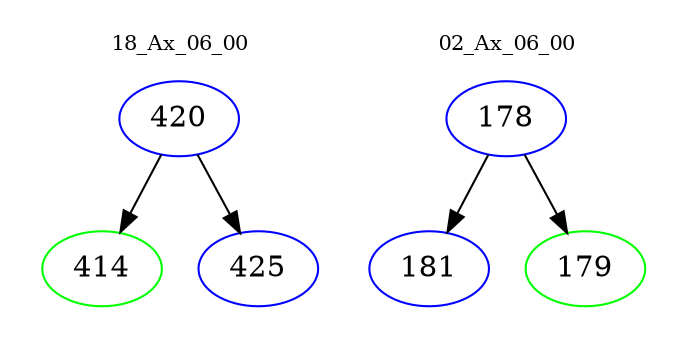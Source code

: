 digraph{
subgraph cluster_0 {
color = white
label = "18_Ax_06_00";
fontsize=10;
T0_420 [label="420", color="blue"]
T0_420 -> T0_414 [color="black"]
T0_414 [label="414", color="green"]
T0_420 -> T0_425 [color="black"]
T0_425 [label="425", color="blue"]
}
subgraph cluster_1 {
color = white
label = "02_Ax_06_00";
fontsize=10;
T1_178 [label="178", color="blue"]
T1_178 -> T1_181 [color="black"]
T1_181 [label="181", color="blue"]
T1_178 -> T1_179 [color="black"]
T1_179 [label="179", color="green"]
}
}
